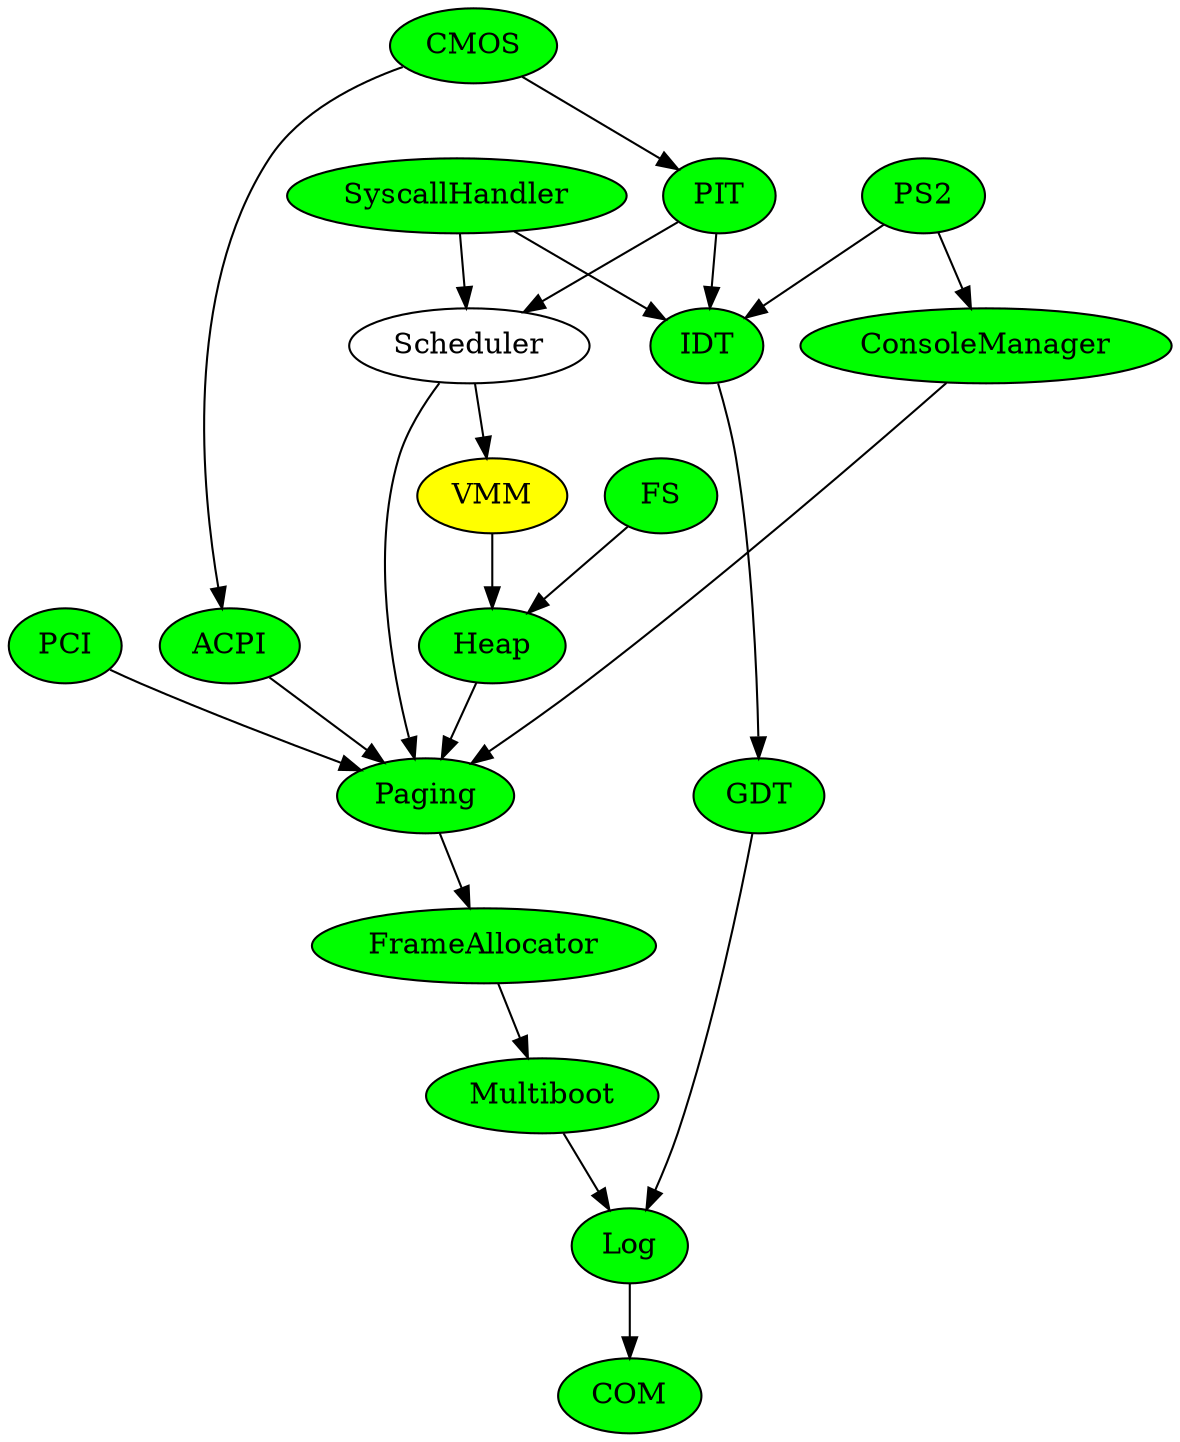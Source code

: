 digraph derp {
	COM[style=filled,fillcolor=green];
	ACPI[style=filled,fillcolor=green];
	CMOS[style=filled,fillcolor=green];
	Log[style=filled,fillcolor=green];
	GDT[style=filled,fillcolor=green];
	IDT[style=filled,fillcolor=green];
	SyscallHandler[style=filled,fillcolor=green];
	PIT[style=filled,fillcolor=green];
	PS2[style=filled,fillcolor=green];
	Multiboot[style=filled,fillcolor=green];
	FrameAllocator[style=filled,fillcolor=green];
	Paging[style=filled,fillcolor=green];
	Heap[style=filled,fillcolor=green];
	PCI[style=filled,fillcolor=green];
	FS[style=filled,fillcolor=green];
	ConsoleManager[style=filled,fillcolor=green];
	Scheduler;
	VMM[style=filled,fillcolor=yellow];

	//(*) -> COM;

	CMOS -> ACPI;

	Log -> COM;

	IDT -> GDT;
	SyscallHandler -> IDT;
	PIT -> IDT;
	PS2 -> IDT;
	FrameAllocator -> Multiboot;
	Paging -> FrameAllocator;
	Heap -> Paging;
	PS2 -> ConsoleManager;
	SyscallHandler -> Scheduler;
	//Heap -> Scheduler;
	PIT -> Scheduler;
	Scheduler -> VMM;
	VMM -> Heap;
	FS -> Heap;

	ACPI -> Paging;
	PCI -> Paging;
	ConsoleManager -> Paging;
	Scheduler -> Paging;

	CMOS -> PIT;


	//ACPI -> Log;
	//CMOS -> Log;
	GDT -> Log;
	//IDT -> Log;
	//SyscallHandler -> Log;
	//PIT -> Log;
	//PS2 -> Log;
	Multiboot -> Log;
	//FrameAllocator -> Log;
	//Paging -> Log;
	//Heap -> Log;
	//PCI -> Log;
	//FS -> Log;
	//ConsoleManager -> Log;
	//Scheduler -> Log;


}
